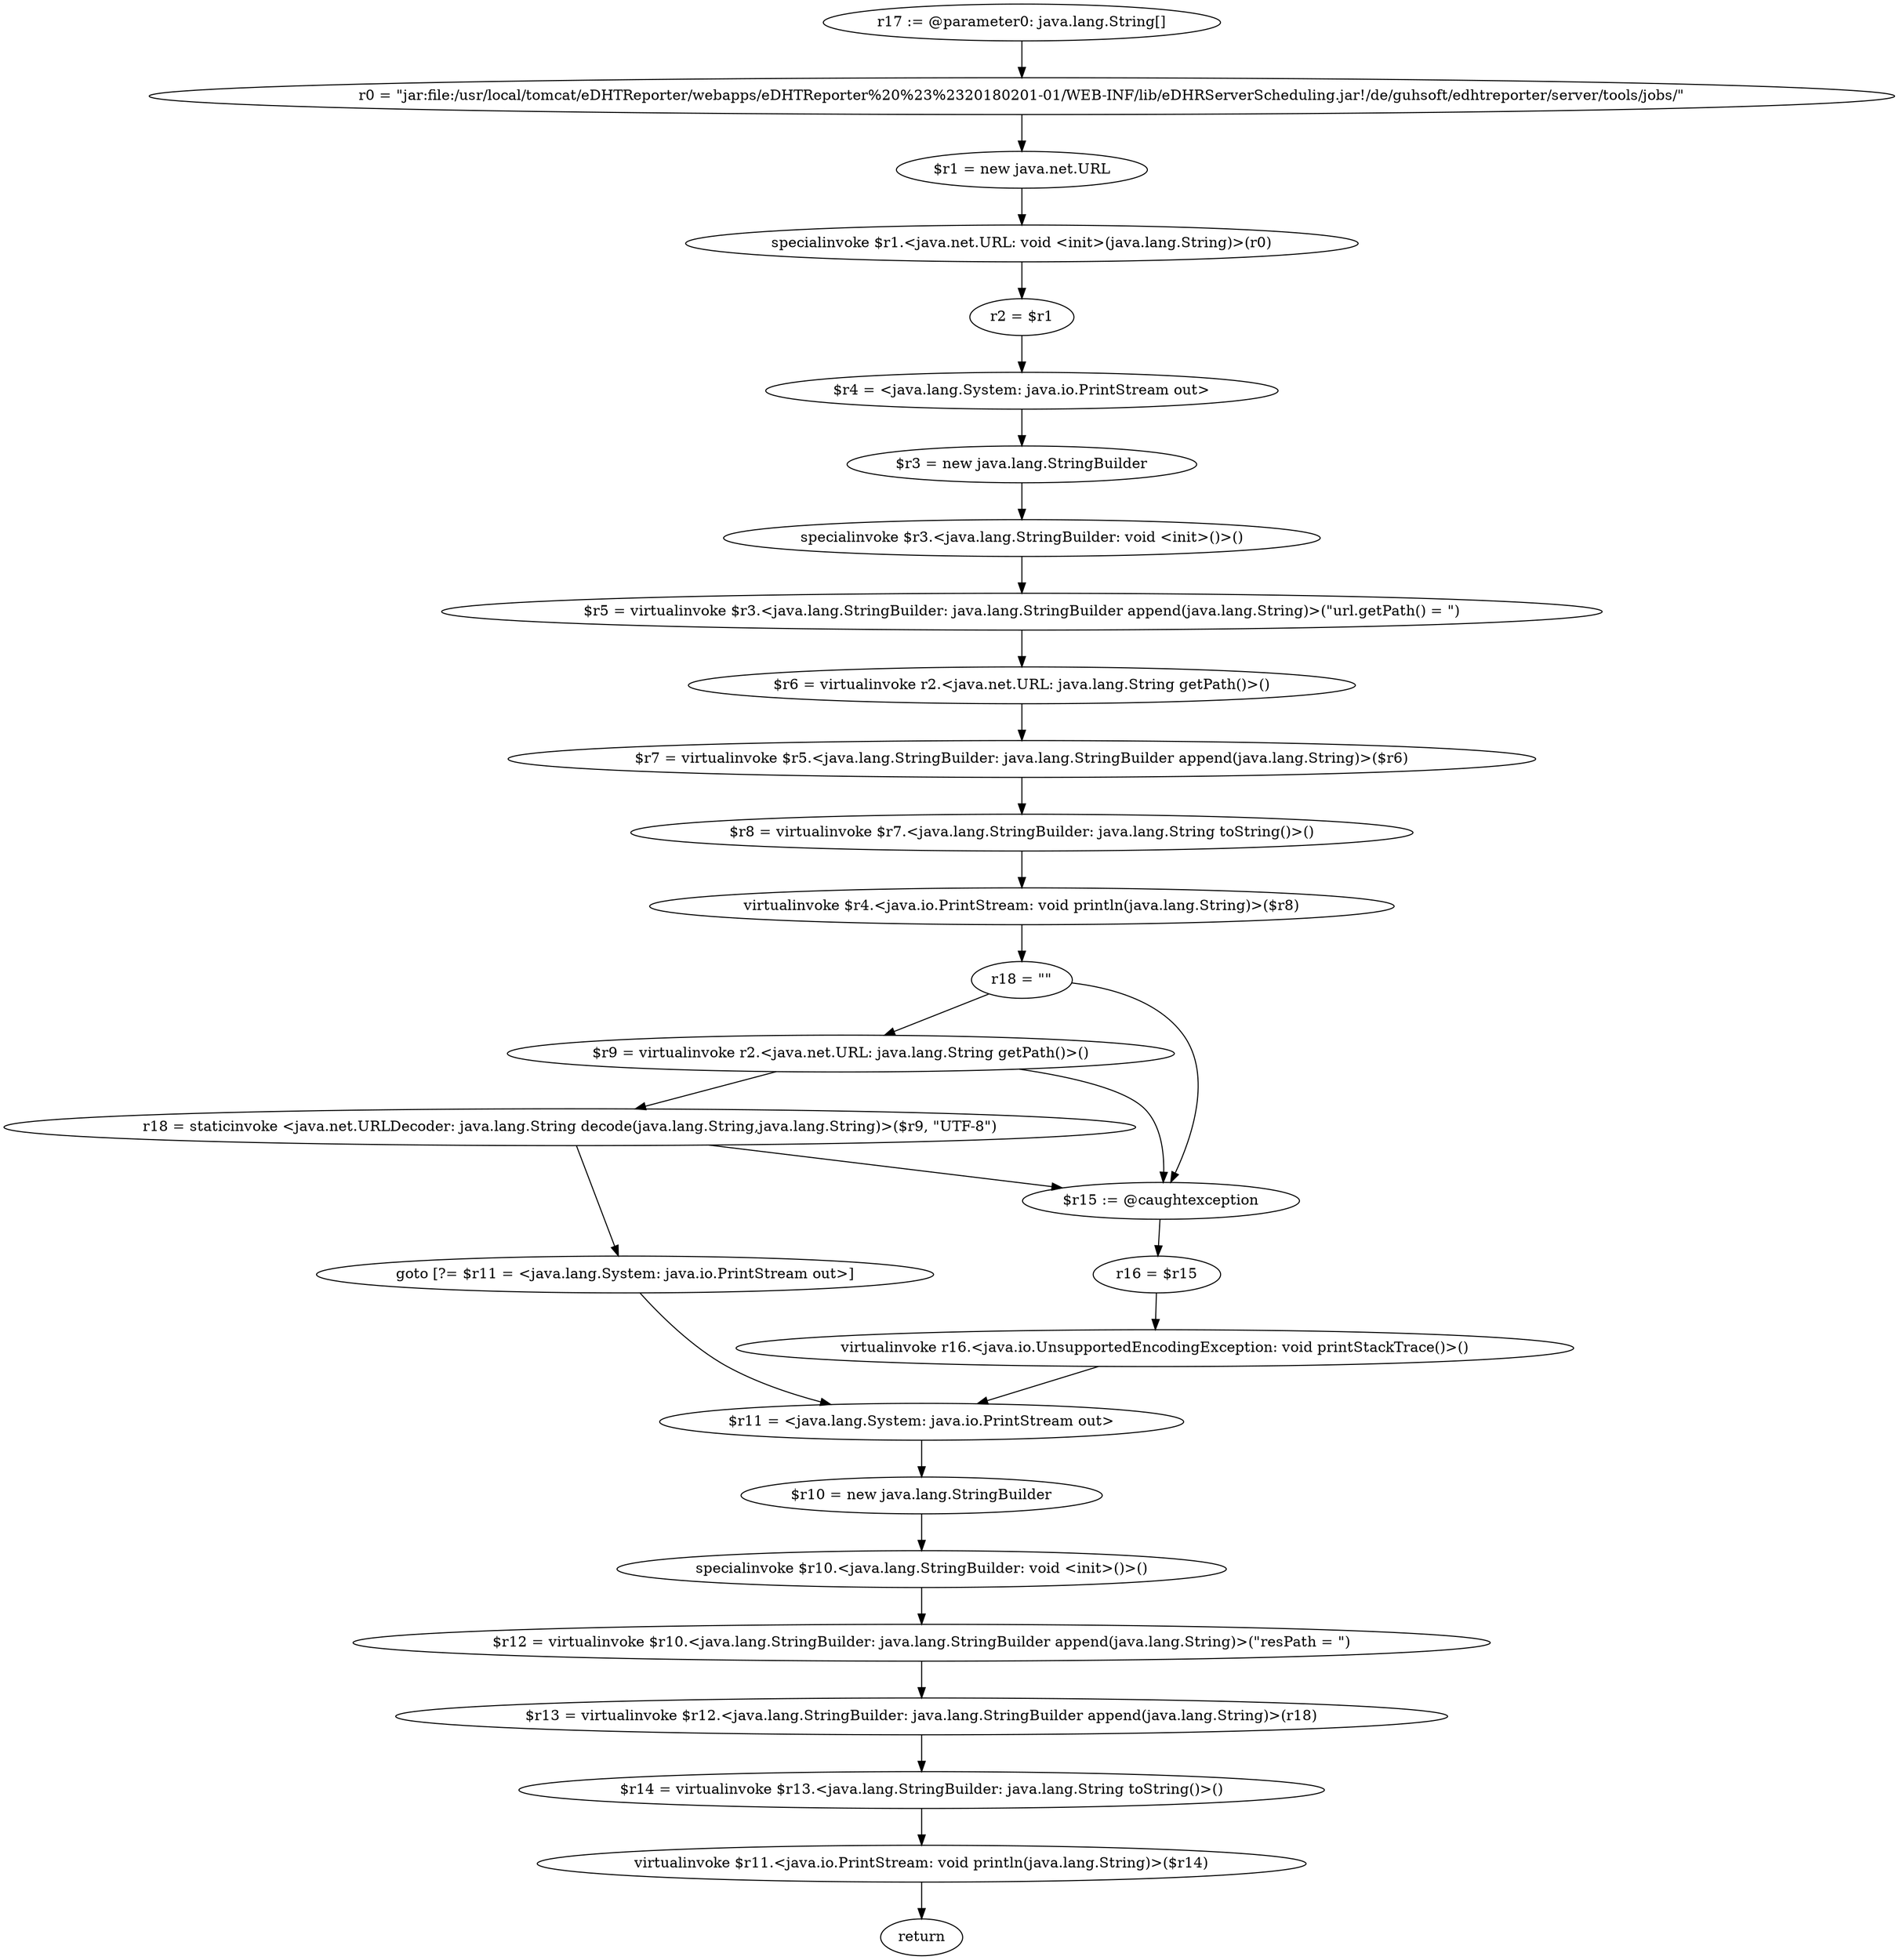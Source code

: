 digraph "unitGraph" {
    "r17 := @parameter0: java.lang.String[]"
    "r0 = \"jar:file:/usr/local/tomcat/eDHTReporter/webapps/eDHTReporter%20%23%2320180201-01/WEB-INF/lib/eDHRServerScheduling.jar!/de/guhsoft/edhtreporter/server/tools/jobs/\""
    "$r1 = new java.net.URL"
    "specialinvoke $r1.<java.net.URL: void <init>(java.lang.String)>(r0)"
    "r2 = $r1"
    "$r4 = <java.lang.System: java.io.PrintStream out>"
    "$r3 = new java.lang.StringBuilder"
    "specialinvoke $r3.<java.lang.StringBuilder: void <init>()>()"
    "$r5 = virtualinvoke $r3.<java.lang.StringBuilder: java.lang.StringBuilder append(java.lang.String)>(\"url.getPath() = \")"
    "$r6 = virtualinvoke r2.<java.net.URL: java.lang.String getPath()>()"
    "$r7 = virtualinvoke $r5.<java.lang.StringBuilder: java.lang.StringBuilder append(java.lang.String)>($r6)"
    "$r8 = virtualinvoke $r7.<java.lang.StringBuilder: java.lang.String toString()>()"
    "virtualinvoke $r4.<java.io.PrintStream: void println(java.lang.String)>($r8)"
    "r18 = \"\""
    "$r9 = virtualinvoke r2.<java.net.URL: java.lang.String getPath()>()"
    "r18 = staticinvoke <java.net.URLDecoder: java.lang.String decode(java.lang.String,java.lang.String)>($r9, \"UTF-8\")"
    "goto [?= $r11 = <java.lang.System: java.io.PrintStream out>]"
    "$r15 := @caughtexception"
    "r16 = $r15"
    "virtualinvoke r16.<java.io.UnsupportedEncodingException: void printStackTrace()>()"
    "$r11 = <java.lang.System: java.io.PrintStream out>"
    "$r10 = new java.lang.StringBuilder"
    "specialinvoke $r10.<java.lang.StringBuilder: void <init>()>()"
    "$r12 = virtualinvoke $r10.<java.lang.StringBuilder: java.lang.StringBuilder append(java.lang.String)>(\"resPath = \")"
    "$r13 = virtualinvoke $r12.<java.lang.StringBuilder: java.lang.StringBuilder append(java.lang.String)>(r18)"
    "$r14 = virtualinvoke $r13.<java.lang.StringBuilder: java.lang.String toString()>()"
    "virtualinvoke $r11.<java.io.PrintStream: void println(java.lang.String)>($r14)"
    "return"
    "r17 := @parameter0: java.lang.String[]"->"r0 = \"jar:file:/usr/local/tomcat/eDHTReporter/webapps/eDHTReporter%20%23%2320180201-01/WEB-INF/lib/eDHRServerScheduling.jar!/de/guhsoft/edhtreporter/server/tools/jobs/\"";
    "r0 = \"jar:file:/usr/local/tomcat/eDHTReporter/webapps/eDHTReporter%20%23%2320180201-01/WEB-INF/lib/eDHRServerScheduling.jar!/de/guhsoft/edhtreporter/server/tools/jobs/\""->"$r1 = new java.net.URL";
    "$r1 = new java.net.URL"->"specialinvoke $r1.<java.net.URL: void <init>(java.lang.String)>(r0)";
    "specialinvoke $r1.<java.net.URL: void <init>(java.lang.String)>(r0)"->"r2 = $r1";
    "r2 = $r1"->"$r4 = <java.lang.System: java.io.PrintStream out>";
    "$r4 = <java.lang.System: java.io.PrintStream out>"->"$r3 = new java.lang.StringBuilder";
    "$r3 = new java.lang.StringBuilder"->"specialinvoke $r3.<java.lang.StringBuilder: void <init>()>()";
    "specialinvoke $r3.<java.lang.StringBuilder: void <init>()>()"->"$r5 = virtualinvoke $r3.<java.lang.StringBuilder: java.lang.StringBuilder append(java.lang.String)>(\"url.getPath() = \")";
    "$r5 = virtualinvoke $r3.<java.lang.StringBuilder: java.lang.StringBuilder append(java.lang.String)>(\"url.getPath() = \")"->"$r6 = virtualinvoke r2.<java.net.URL: java.lang.String getPath()>()";
    "$r6 = virtualinvoke r2.<java.net.URL: java.lang.String getPath()>()"->"$r7 = virtualinvoke $r5.<java.lang.StringBuilder: java.lang.StringBuilder append(java.lang.String)>($r6)";
    "$r7 = virtualinvoke $r5.<java.lang.StringBuilder: java.lang.StringBuilder append(java.lang.String)>($r6)"->"$r8 = virtualinvoke $r7.<java.lang.StringBuilder: java.lang.String toString()>()";
    "$r8 = virtualinvoke $r7.<java.lang.StringBuilder: java.lang.String toString()>()"->"virtualinvoke $r4.<java.io.PrintStream: void println(java.lang.String)>($r8)";
    "virtualinvoke $r4.<java.io.PrintStream: void println(java.lang.String)>($r8)"->"r18 = \"\"";
    "r18 = \"\""->"$r9 = virtualinvoke r2.<java.net.URL: java.lang.String getPath()>()";
    "r18 = \"\""->"$r15 := @caughtexception";
    "$r9 = virtualinvoke r2.<java.net.URL: java.lang.String getPath()>()"->"r18 = staticinvoke <java.net.URLDecoder: java.lang.String decode(java.lang.String,java.lang.String)>($r9, \"UTF-8\")";
    "$r9 = virtualinvoke r2.<java.net.URL: java.lang.String getPath()>()"->"$r15 := @caughtexception";
    "r18 = staticinvoke <java.net.URLDecoder: java.lang.String decode(java.lang.String,java.lang.String)>($r9, \"UTF-8\")"->"goto [?= $r11 = <java.lang.System: java.io.PrintStream out>]";
    "r18 = staticinvoke <java.net.URLDecoder: java.lang.String decode(java.lang.String,java.lang.String)>($r9, \"UTF-8\")"->"$r15 := @caughtexception";
    "goto [?= $r11 = <java.lang.System: java.io.PrintStream out>]"->"$r11 = <java.lang.System: java.io.PrintStream out>";
    "$r15 := @caughtexception"->"r16 = $r15";
    "r16 = $r15"->"virtualinvoke r16.<java.io.UnsupportedEncodingException: void printStackTrace()>()";
    "virtualinvoke r16.<java.io.UnsupportedEncodingException: void printStackTrace()>()"->"$r11 = <java.lang.System: java.io.PrintStream out>";
    "$r11 = <java.lang.System: java.io.PrintStream out>"->"$r10 = new java.lang.StringBuilder";
    "$r10 = new java.lang.StringBuilder"->"specialinvoke $r10.<java.lang.StringBuilder: void <init>()>()";
    "specialinvoke $r10.<java.lang.StringBuilder: void <init>()>()"->"$r12 = virtualinvoke $r10.<java.lang.StringBuilder: java.lang.StringBuilder append(java.lang.String)>(\"resPath = \")";
    "$r12 = virtualinvoke $r10.<java.lang.StringBuilder: java.lang.StringBuilder append(java.lang.String)>(\"resPath = \")"->"$r13 = virtualinvoke $r12.<java.lang.StringBuilder: java.lang.StringBuilder append(java.lang.String)>(r18)";
    "$r13 = virtualinvoke $r12.<java.lang.StringBuilder: java.lang.StringBuilder append(java.lang.String)>(r18)"->"$r14 = virtualinvoke $r13.<java.lang.StringBuilder: java.lang.String toString()>()";
    "$r14 = virtualinvoke $r13.<java.lang.StringBuilder: java.lang.String toString()>()"->"virtualinvoke $r11.<java.io.PrintStream: void println(java.lang.String)>($r14)";
    "virtualinvoke $r11.<java.io.PrintStream: void println(java.lang.String)>($r14)"->"return";
}

